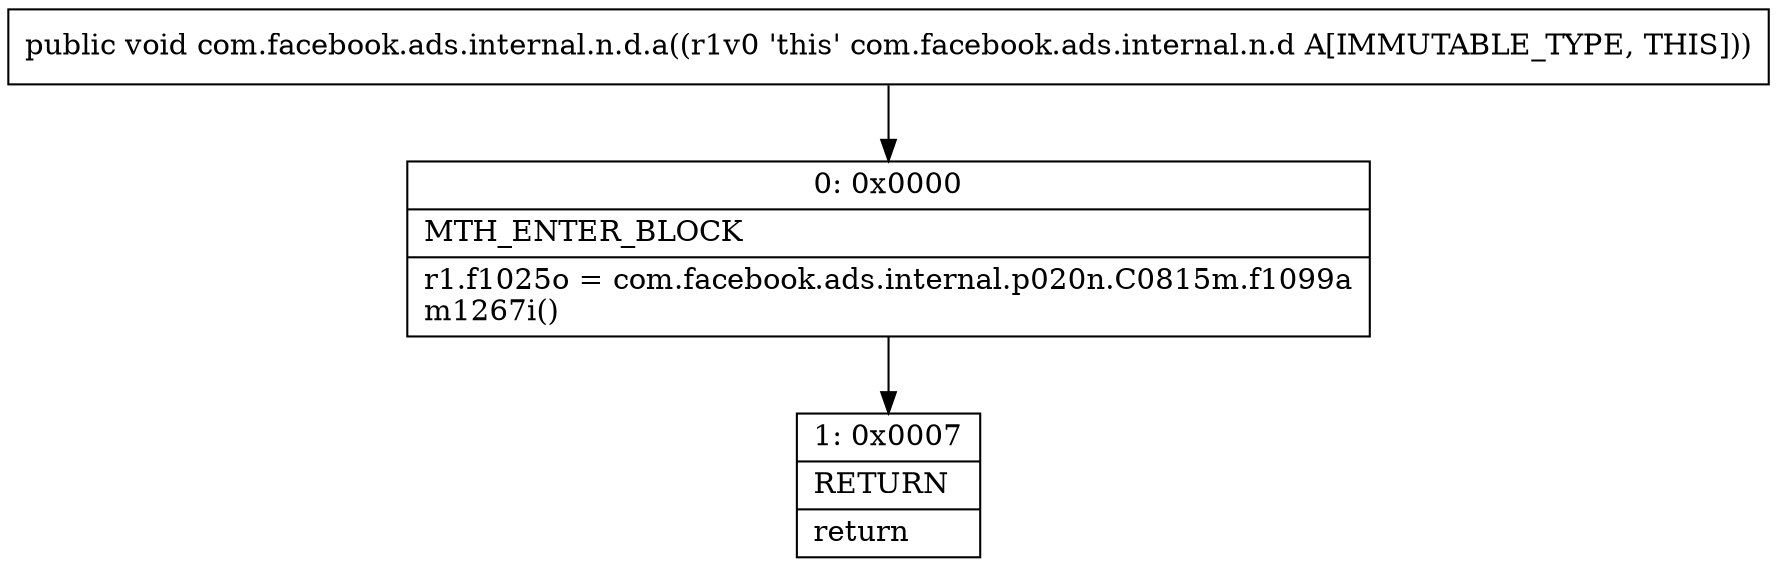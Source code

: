 digraph "CFG forcom.facebook.ads.internal.n.d.a()V" {
Node_0 [shape=record,label="{0\:\ 0x0000|MTH_ENTER_BLOCK\l|r1.f1025o = com.facebook.ads.internal.p020n.C0815m.f1099a\lm1267i()\l}"];
Node_1 [shape=record,label="{1\:\ 0x0007|RETURN\l|return\l}"];
MethodNode[shape=record,label="{public void com.facebook.ads.internal.n.d.a((r1v0 'this' com.facebook.ads.internal.n.d A[IMMUTABLE_TYPE, THIS])) }"];
MethodNode -> Node_0;
Node_0 -> Node_1;
}

